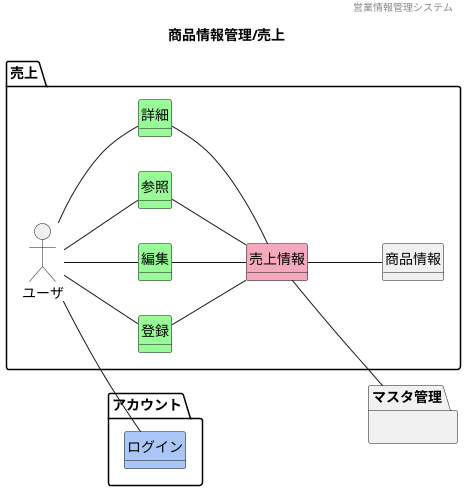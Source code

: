 @startuml images/商品情報管理/売上
' ヘッダー
header 営業情報管理システム
' タイトル
title 商品情報管理/売上
' 
hide circle
' 
hide method
left to right direction

package "アカウント"{
    class "ログイン" #A9C6F6
}

package "売上" {
    'ユーザや外部システム
    mix_actor "ユーザ"
    class "登録" #98fb98
    class "編集" #98fb98
    class "参照" #98fb98
    class "詳細" #98fb98
    class "売上情報" #F5A9BC
    class "商品情報"
}
    package "マスタ管理"{
    }
    ' class "" #F5A9BC
    ' class "" #ffd700

    'モデル同士の関係
    ユーザ -- 参照
    ユーザ -- 登録
    ユーザ -- 編集
    ユーザ -- 詳細
    ユーザ -- ログイン
    参照 -- 売上情報
    登録 -- 売上情報
    編集 -- 売上情報
    詳細 -- 売上情報
    売上情報 -- 商品情報
    売上情報 -- マスタ管理

    'ドメインクラスの属性




@enduml